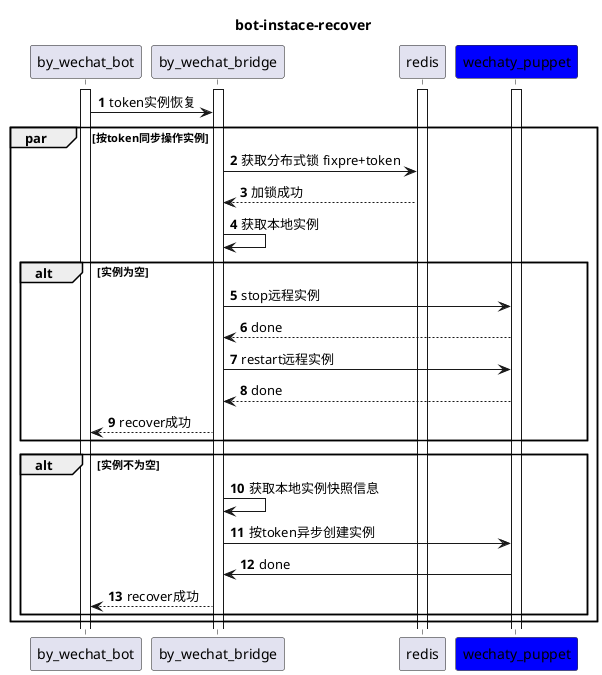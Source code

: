 @startuml
title  bot-instace-recover

participant by_wechat_bot as by_wechat_bot
participant by_wechat_bridge as by_wechat_bridge
participant redis as redis
participant wechaty_puppet as wechaty_puppet #blue
autonumber
activate by_wechat_bot
activate by_wechat_bridge
activate redis
activate wechaty_puppet
by_wechat_bot -> by_wechat_bridge: token实例恢复
par 按token同步操作实例
by_wechat_bridge ->  redis:  获取分布式锁 fixpre+token
redis -->  by_wechat_bridge:  加锁成功
by_wechat_bridge -> by_wechat_bridge: 获取本地实例
alt 实例为空
by_wechat_bridge -> wechaty_puppet : stop远程实例
wechaty_puppet --> by_wechat_bridge: done
by_wechat_bridge -> wechaty_puppet : restart远程实例
wechaty_puppet --> by_wechat_bridge: done
by_wechat_bridge --> by_wechat_bot : recover成功
end
alt 实例不为空
by_wechat_bridge -> by_wechat_bridge: 获取本地实例快照信息
by_wechat_bridge -> wechaty_puppet: 按token异步创建实例
wechaty_puppet -> by_wechat_bridge: done
by_wechat_bridge --> by_wechat_bot : recover成功
end
end
@endum